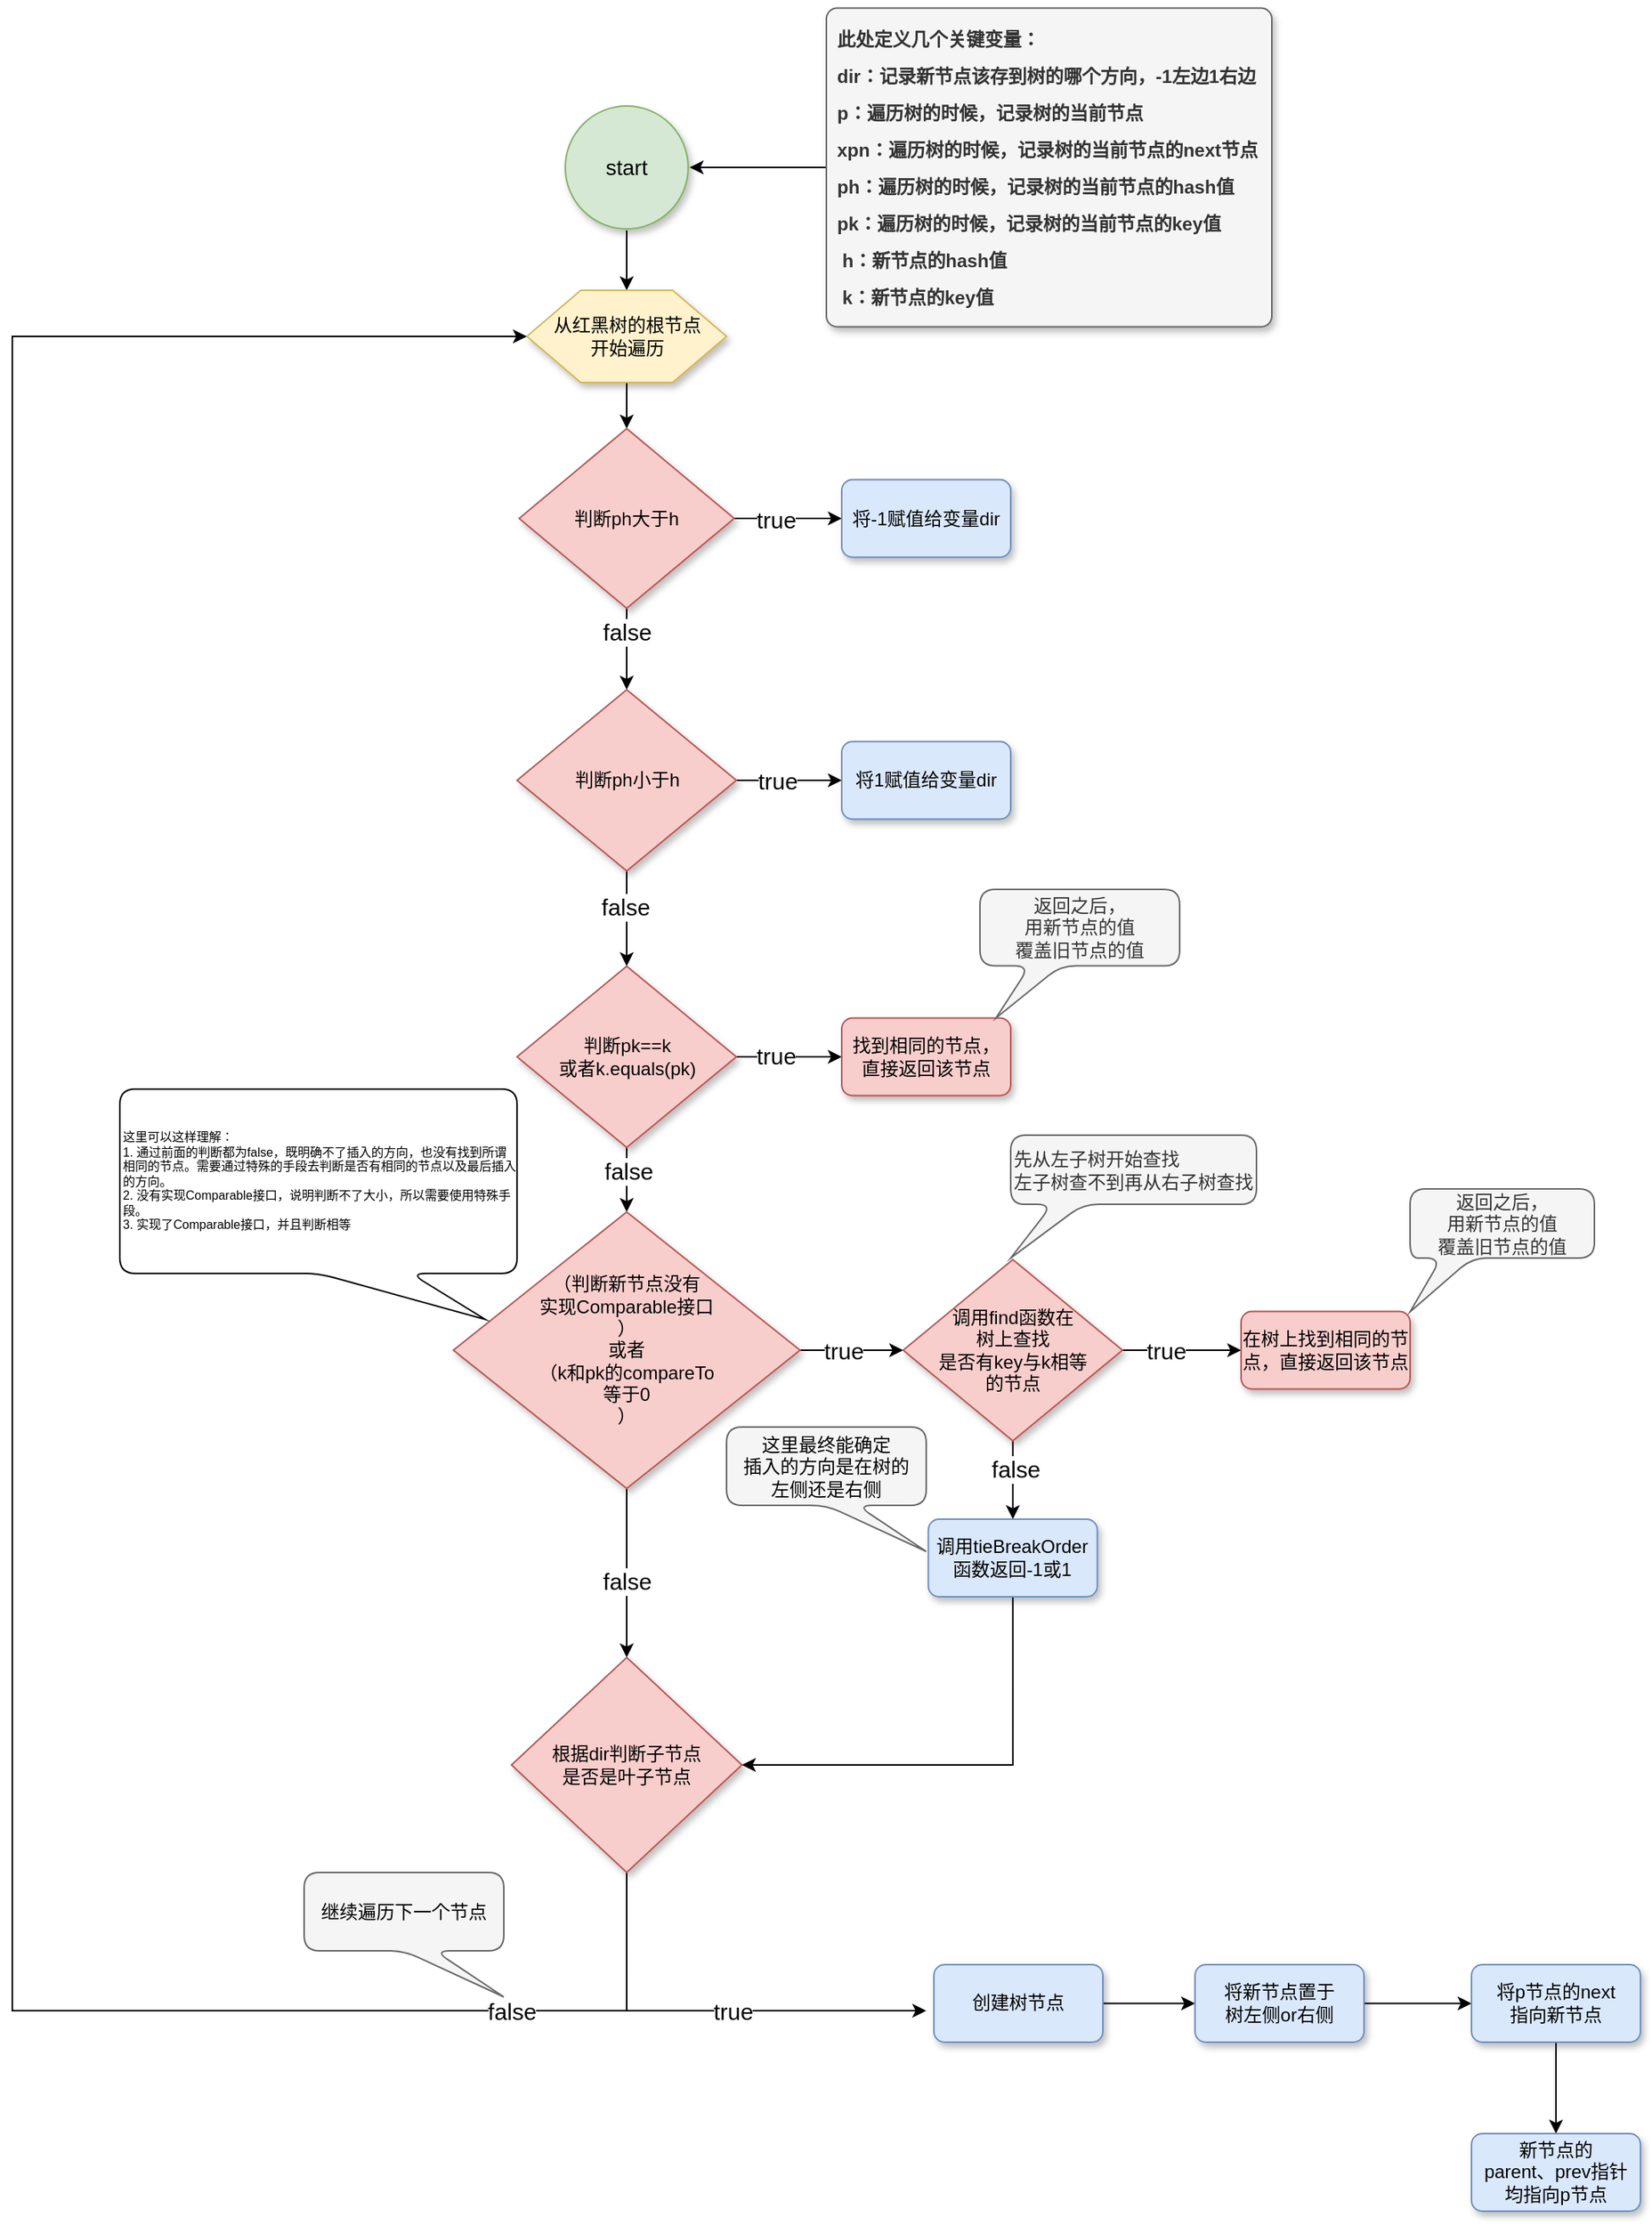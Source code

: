 <mxfile version="18.1.2" type="github" pages="2">
  <diagram id="zdUhX8Ku0VIpOmGv64NR" name="第 1 页">
    <mxGraphModel dx="1422" dy="1162" grid="1" gridSize="10" guides="1" tooltips="1" connect="1" arrows="1" fold="1" page="0" pageScale="1" pageWidth="827" pageHeight="1169" background="#ffffff" math="0" shadow="0">
      <root>
        <mxCell id="0" />
        <mxCell id="1" parent="0" />
        <mxCell id="ToSzjQ9twE04Xiy9Cd_i-1" value="" style="edgeStyle=orthogonalEdgeStyle;rounded=0;orthogonalLoop=1;jettySize=auto;html=1;fontSize=12;fontColor=#000000;strokeColor=#000000;" parent="1" source="ToSzjQ9twE04Xiy9Cd_i-2" target="ToSzjQ9twE04Xiy9Cd_i-4" edge="1">
          <mxGeometry relative="1" as="geometry" />
        </mxCell>
        <mxCell id="ToSzjQ9twE04Xiy9Cd_i-2" value="start" style="strokeWidth=1;html=1;shape=mxgraph.flowchart.start_2;whiteSpace=wrap;labelBorderColor=none;strokeColor=#82b366;perimeterSpacing=1;fillColor=#d5e8d4;shadow=1;fontSize=14;" parent="1" vertex="1">
          <mxGeometry x="400" y="40" width="80" height="80" as="geometry" />
        </mxCell>
        <mxCell id="ToSzjQ9twE04Xiy9Cd_i-3" value="" style="edgeStyle=orthogonalEdgeStyle;rounded=0;orthogonalLoop=1;jettySize=auto;html=1;" parent="1" source="ToSzjQ9twE04Xiy9Cd_i-4" target="ToSzjQ9twE04Xiy9Cd_i-9" edge="1">
          <mxGeometry relative="1" as="geometry" />
        </mxCell>
        <mxCell id="ToSzjQ9twE04Xiy9Cd_i-4" value="从红黑树的根节点&lt;br&gt;开始遍历" style="verticalLabelPosition=middle;verticalAlign=middle;html=1;shape=hexagon;perimeter=hexagonPerimeter2;arcSize=6;size=0.27;shadow=1;labelBorderColor=none;fontSize=12;strokeColor=#d6b656;strokeWidth=1;labelPosition=center;align=center;fillColor=#fff2cc;" parent="1" vertex="1">
          <mxGeometry x="375" y="160" width="130" height="60" as="geometry" />
        </mxCell>
        <mxCell id="ToSzjQ9twE04Xiy9Cd_i-5" value="" style="edgeStyle=orthogonalEdgeStyle;rounded=0;orthogonalLoop=1;jettySize=auto;html=1;" parent="1" source="ToSzjQ9twE04Xiy9Cd_i-9" target="ToSzjQ9twE04Xiy9Cd_i-14" edge="1">
          <mxGeometry relative="1" as="geometry" />
        </mxCell>
        <mxCell id="ToSzjQ9twE04Xiy9Cd_i-6" value="false" style="edgeLabel;html=1;align=center;verticalAlign=middle;resizable=0;points=[];fontSize=15;" parent="ToSzjQ9twE04Xiy9Cd_i-5" vertex="1" connectable="0">
          <mxGeometry x="0.283" y="-2" relative="1" as="geometry">
            <mxPoint x="2" y="-19" as="offset" />
          </mxGeometry>
        </mxCell>
        <mxCell id="ToSzjQ9twE04Xiy9Cd_i-7" value="" style="edgeStyle=orthogonalEdgeStyle;rounded=0;orthogonalLoop=1;jettySize=auto;html=1;" parent="1" source="ToSzjQ9twE04Xiy9Cd_i-9" target="ToSzjQ9twE04Xiy9Cd_i-18" edge="1">
          <mxGeometry relative="1" as="geometry" />
        </mxCell>
        <mxCell id="ToSzjQ9twE04Xiy9Cd_i-8" value="true" style="edgeLabel;html=1;align=center;verticalAlign=middle;resizable=0;points=[];fontSize=15;" parent="ToSzjQ9twE04Xiy9Cd_i-7" vertex="1" connectable="0">
          <mxGeometry x="-0.223" y="1" relative="1" as="geometry">
            <mxPoint y="1" as="offset" />
          </mxGeometry>
        </mxCell>
        <mxCell id="ToSzjQ9twE04Xiy9Cd_i-9" value="判断ph大于h" style="strokeWidth=1;html=1;shape=mxgraph.flowchart.decision;whiteSpace=wrap;fillColor=#f8cecc;strokeColor=#b85450;shadow=1;" parent="1" vertex="1">
          <mxGeometry x="370" y="250" width="140" height="117" as="geometry" />
        </mxCell>
        <mxCell id="ToSzjQ9twE04Xiy9Cd_i-10" value="" style="edgeStyle=orthogonalEdgeStyle;rounded=0;orthogonalLoop=1;jettySize=auto;html=1;" parent="1" source="ToSzjQ9twE04Xiy9Cd_i-14" target="ToSzjQ9twE04Xiy9Cd_i-19" edge="1">
          <mxGeometry relative="1" as="geometry" />
        </mxCell>
        <mxCell id="ToSzjQ9twE04Xiy9Cd_i-11" value="true" style="edgeLabel;html=1;align=center;verticalAlign=middle;resizable=0;points=[];fontSize=15;" parent="ToSzjQ9twE04Xiy9Cd_i-10" vertex="1" connectable="0">
          <mxGeometry x="-0.247" relative="1" as="geometry">
            <mxPoint as="offset" />
          </mxGeometry>
        </mxCell>
        <mxCell id="ToSzjQ9twE04Xiy9Cd_i-12" value="" style="edgeStyle=orthogonalEdgeStyle;rounded=0;orthogonalLoop=1;jettySize=auto;html=1;" parent="1" source="ToSzjQ9twE04Xiy9Cd_i-14" target="ToSzjQ9twE04Xiy9Cd_i-24" edge="1">
          <mxGeometry relative="1" as="geometry" />
        </mxCell>
        <mxCell id="ToSzjQ9twE04Xiy9Cd_i-13" value="false" style="edgeLabel;html=1;align=center;verticalAlign=middle;resizable=0;points=[];fontSize=15;" parent="ToSzjQ9twE04Xiy9Cd_i-12" vertex="1" connectable="0">
          <mxGeometry x="-0.271" y="-1" relative="1" as="geometry">
            <mxPoint as="offset" />
          </mxGeometry>
        </mxCell>
        <mxCell id="ToSzjQ9twE04Xiy9Cd_i-14" value="判断ph小于h" style="strokeWidth=1;html=1;shape=mxgraph.flowchart.decision;whiteSpace=wrap;fillColor=#f8cecc;strokeColor=#b85450;shadow=1;" parent="1" vertex="1">
          <mxGeometry x="368.63" y="420" width="142.75" height="118" as="geometry" />
        </mxCell>
        <mxCell id="ToSzjQ9twE04Xiy9Cd_i-15" value="" style="edgeStyle=orthogonalEdgeStyle;rounded=0;orthogonalLoop=1;jettySize=auto;html=1;fontColor=#E6FFCC;" parent="1" source="ToSzjQ9twE04Xiy9Cd_i-16" target="ToSzjQ9twE04Xiy9Cd_i-2" edge="1">
          <mxGeometry relative="1" as="geometry" />
        </mxCell>
        <mxCell id="ToSzjQ9twE04Xiy9Cd_i-16" value="&lt;b style=&quot;line-height: 2&quot;&gt;&lt;span style=&quot;&quot;&gt; &lt;/span&gt;此处定义几个关键变量：&lt;br&gt;&lt;span style=&quot;&quot;&gt; &lt;/span&gt;dir：记录新节点该存到树的哪个方向，-1左边1右边&lt;br&gt;&lt;span style=&quot;&quot;&gt; p：遍历树的时候，记录树的当前节点&lt;br&gt;&lt;/span&gt;&lt;b style=&quot;line-height: 2;&quot;&gt;xpn：&lt;/b&gt;&lt;b style=&quot;line-height: 2;&quot;&gt;遍历树的时候，记录树的当前节点的next节点&lt;/b&gt;&lt;span style=&quot;&quot;&gt;&lt;br&gt; &lt;/span&gt;ph：遍历树的时候，记录树的当前节点的hash值&lt;br&gt;&lt;span style=&quot;&quot;&gt; &lt;/span&gt;pk：遍历树的时候，记录树的当前节点的key值&lt;br&gt;&amp;nbsp;h：新节点的hash值&lt;br&gt;&amp;nbsp;k：新节点的key值&lt;br&gt;&lt;/b&gt;" style="rounded=1;whiteSpace=wrap;html=1;absoluteArcSize=1;arcSize=14;strokeWidth=1;fillColor=#f5f5f5;strokeColor=#666666;shadow=1;fontColor=#333333;align=left;spacingTop=0;spacingRight=3;spacingLeft=5;" parent="1" vertex="1">
          <mxGeometry x="570" y="-23.75" width="290" height="207.5" as="geometry" />
        </mxCell>
        <mxCell id="ToSzjQ9twE04Xiy9Cd_i-18" value="将-1赋值给变量dir" style="rounded=1;whiteSpace=wrap;html=1;absoluteArcSize=1;arcSize=14;strokeWidth=1;fillColor=#dae8fc;strokeColor=#6c8ebf;shadow=1;" parent="1" vertex="1">
          <mxGeometry x="580" y="283.25" width="110" height="50.5" as="geometry" />
        </mxCell>
        <mxCell id="ToSzjQ9twE04Xiy9Cd_i-19" value="将1赋值给变量dir" style="rounded=1;whiteSpace=wrap;html=1;absoluteArcSize=1;arcSize=14;strokeWidth=1;fillColor=#dae8fc;strokeColor=#6c8ebf;shadow=1;" parent="1" vertex="1">
          <mxGeometry x="580" y="453.75" width="110" height="50.5" as="geometry" />
        </mxCell>
        <mxCell id="ToSzjQ9twE04Xiy9Cd_i-20" value="" style="edgeStyle=orthogonalEdgeStyle;rounded=0;orthogonalLoop=1;jettySize=auto;html=1;" parent="1" source="ToSzjQ9twE04Xiy9Cd_i-24" target="ToSzjQ9twE04Xiy9Cd_i-25" edge="1">
          <mxGeometry relative="1" as="geometry" />
        </mxCell>
        <mxCell id="ToSzjQ9twE04Xiy9Cd_i-21" value="true" style="edgeLabel;html=1;align=center;verticalAlign=middle;resizable=0;points=[];fontSize=15;" parent="ToSzjQ9twE04Xiy9Cd_i-20" vertex="1" connectable="0">
          <mxGeometry x="-0.265" y="1" relative="1" as="geometry">
            <mxPoint as="offset" />
          </mxGeometry>
        </mxCell>
        <mxCell id="ToSzjQ9twE04Xiy9Cd_i-22" value="" style="edgeStyle=orthogonalEdgeStyle;rounded=0;orthogonalLoop=1;jettySize=auto;html=1;" parent="1" source="ToSzjQ9twE04Xiy9Cd_i-24" edge="1">
          <mxGeometry relative="1" as="geometry">
            <mxPoint x="440.005" y="760" as="targetPoint" />
          </mxGeometry>
        </mxCell>
        <mxCell id="ToSzjQ9twE04Xiy9Cd_i-23" value="false" style="edgeLabel;html=1;align=center;verticalAlign=middle;resizable=0;points=[];fontSize=15;" parent="ToSzjQ9twE04Xiy9Cd_i-22" vertex="1" connectable="0">
          <mxGeometry x="-0.314" y="1" relative="1" as="geometry">
            <mxPoint as="offset" />
          </mxGeometry>
        </mxCell>
        <mxCell id="ToSzjQ9twE04Xiy9Cd_i-24" value="判断pk==k&lt;br&gt;或者k.equals(pk)" style="strokeWidth=1;html=1;shape=mxgraph.flowchart.decision;whiteSpace=wrap;fillColor=#f8cecc;strokeColor=#b85450;shadow=1;" parent="1" vertex="1">
          <mxGeometry x="368.63" y="600" width="142.75" height="118" as="geometry" />
        </mxCell>
        <mxCell id="ToSzjQ9twE04Xiy9Cd_i-25" value="找到相同的节点，&lt;br&gt;直接返回该节点" style="rounded=1;whiteSpace=wrap;html=1;absoluteArcSize=1;arcSize=14;strokeWidth=1;fillColor=#f8cecc;strokeColor=#b85450;shadow=1;" parent="1" vertex="1">
          <mxGeometry x="580" y="633.75" width="110" height="50.5" as="geometry" />
        </mxCell>
        <mxCell id="ToSzjQ9twE04Xiy9Cd_i-26" value="" style="edgeStyle=orthogonalEdgeStyle;rounded=0;orthogonalLoop=1;jettySize=auto;html=1;" parent="1" source="ToSzjQ9twE04Xiy9Cd_i-28" edge="1">
          <mxGeometry relative="1" as="geometry">
            <mxPoint x="620" y="850.034" as="targetPoint" />
          </mxGeometry>
        </mxCell>
        <mxCell id="ToSzjQ9twE04Xiy9Cd_i-27" value="true" style="edgeLabel;html=1;align=center;verticalAlign=middle;resizable=0;points=[];fontSize=15;" parent="ToSzjQ9twE04Xiy9Cd_i-26" vertex="1" connectable="0">
          <mxGeometry x="-0.31" y="-1" relative="1" as="geometry">
            <mxPoint x="4" y="-1" as="offset" />
          </mxGeometry>
        </mxCell>
        <mxCell id="ToSzjQ9twE04Xiy9Cd_i-42" style="edgeStyle=orthogonalEdgeStyle;rounded=0;orthogonalLoop=1;jettySize=auto;html=1;exitX=0.5;exitY=1;exitDx=0;exitDy=0;exitPerimeter=0;entryX=0.5;entryY=0;entryDx=0;entryDy=0;entryPerimeter=0;" parent="1" source="ToSzjQ9twE04Xiy9Cd_i-28" target="ToSzjQ9twE04Xiy9Cd_i-41" edge="1">
          <mxGeometry relative="1" as="geometry" />
        </mxCell>
        <mxCell id="ToSzjQ9twE04Xiy9Cd_i-28" value="（判断新节点没有&lt;br&gt;实现Comparable接口&lt;br&gt;）&lt;br&gt;或者&lt;br&gt;（k和pk的compareTo&lt;br&gt;等于0&lt;br&gt;）" style="strokeWidth=1;html=1;shape=mxgraph.flowchart.decision;whiteSpace=wrap;fillColor=#f8cecc;strokeColor=#b85450;shadow=1;" parent="1" vertex="1">
          <mxGeometry x="327.16" y="760" width="225.68" height="180" as="geometry" />
        </mxCell>
        <mxCell id="ToSzjQ9twE04Xiy9Cd_i-29" value="" style="edgeStyle=orthogonalEdgeStyle;rounded=0;orthogonalLoop=1;jettySize=auto;html=1;" parent="1" source="ToSzjQ9twE04Xiy9Cd_i-33" target="ToSzjQ9twE04Xiy9Cd_i-34" edge="1">
          <mxGeometry relative="1" as="geometry">
            <Array as="points">
              <mxPoint x="790" y="850" />
              <mxPoint x="790" y="850" />
            </Array>
          </mxGeometry>
        </mxCell>
        <mxCell id="ToSzjQ9twE04Xiy9Cd_i-30" value="&lt;font style=&quot;font-size: 15px;&quot;&gt;true&lt;/font&gt;" style="edgeLabel;html=1;align=center;verticalAlign=middle;resizable=0;points=[];" parent="ToSzjQ9twE04Xiy9Cd_i-29" vertex="1" connectable="0">
          <mxGeometry x="-0.289" y="1" relative="1" as="geometry">
            <mxPoint y="1" as="offset" />
          </mxGeometry>
        </mxCell>
        <mxCell id="ToSzjQ9twE04Xiy9Cd_i-31" value="" style="edgeStyle=orthogonalEdgeStyle;rounded=0;orthogonalLoop=1;jettySize=auto;html=1;" parent="1" source="ToSzjQ9twE04Xiy9Cd_i-33" target="ToSzjQ9twE04Xiy9Cd_i-35" edge="1">
          <mxGeometry relative="1" as="geometry" />
        </mxCell>
        <mxCell id="ToSzjQ9twE04Xiy9Cd_i-32" value="&lt;font style=&quot;font-size: 15px;&quot;&gt;false&lt;/font&gt;" style="edgeLabel;html=1;align=center;verticalAlign=middle;resizable=0;points=[];" parent="ToSzjQ9twE04Xiy9Cd_i-31" vertex="1" connectable="0">
          <mxGeometry x="-0.319" y="1" relative="1" as="geometry">
            <mxPoint as="offset" />
          </mxGeometry>
        </mxCell>
        <mxCell id="ToSzjQ9twE04Xiy9Cd_i-33" value="调用find函数在&lt;br&gt;树上查找&lt;br&gt;是否有key与k相等&lt;br&gt;的节点" style="strokeWidth=1;html=1;shape=mxgraph.flowchart.decision;whiteSpace=wrap;fillColor=#f8cecc;strokeColor=#b85450;shadow=1;" parent="1" vertex="1">
          <mxGeometry x="620" y="791" width="142.75" height="118" as="geometry" />
        </mxCell>
        <mxCell id="ToSzjQ9twE04Xiy9Cd_i-34" value="在树上找到相同的节点，直接返回该节点" style="rounded=1;whiteSpace=wrap;html=1;absoluteArcSize=1;arcSize=14;strokeWidth=1;fillColor=#f8cecc;strokeColor=#b85450;shadow=1;" parent="1" vertex="1">
          <mxGeometry x="840" y="824.75" width="110" height="50.5" as="geometry" />
        </mxCell>
        <mxCell id="ToSzjQ9twE04Xiy9Cd_i-43" style="edgeStyle=orthogonalEdgeStyle;rounded=0;orthogonalLoop=1;jettySize=auto;html=1;exitX=0.5;exitY=1;exitDx=0;exitDy=0;entryX=1;entryY=0.5;entryDx=0;entryDy=0;entryPerimeter=0;" parent="1" source="ToSzjQ9twE04Xiy9Cd_i-35" target="ToSzjQ9twE04Xiy9Cd_i-41" edge="1">
          <mxGeometry relative="1" as="geometry" />
        </mxCell>
        <mxCell id="ToSzjQ9twE04Xiy9Cd_i-35" value="调用tieBreakOrder函数返回-1或1" style="rounded=1;whiteSpace=wrap;html=1;absoluteArcSize=1;arcSize=14;strokeWidth=1;fillColor=#dae8fc;strokeColor=#6c8ebf;shadow=1;" parent="1" vertex="1">
          <mxGeometry x="636.38" y="960" width="110" height="50.5" as="geometry" />
        </mxCell>
        <mxCell id="ToSzjQ9twE04Xiy9Cd_i-36" value="&lt;span style=&quot;color: rgb(0, 0, 0);&quot;&gt;这里最终能确定&lt;/span&gt;&lt;br style=&quot;color: rgb(0, 0, 0);&quot;&gt;&lt;span style=&quot;color: rgb(0, 0, 0);&quot;&gt;插入的方向是在树的&lt;/span&gt;&lt;br style=&quot;color: rgb(0, 0, 0);&quot;&gt;&lt;span style=&quot;color: rgb(0, 0, 0);&quot;&gt;左侧还是右侧&lt;/span&gt;" style="shape=callout;whiteSpace=wrap;html=1;perimeter=calloutPerimeter;position2=1;fillColor=#f5f5f5;fontColor=#333333;strokeColor=#666666;rounded=1;" parent="1" vertex="1">
          <mxGeometry x="505" y="900" width="130" height="81" as="geometry" />
        </mxCell>
        <mxCell id="ToSzjQ9twE04Xiy9Cd_i-37" value="&lt;span style=&quot;&quot;&gt;返回之后，&lt;/span&gt;&lt;br style=&quot;&quot;&gt;&lt;span style=&quot;&quot;&gt;用新节点的值&lt;/span&gt;&lt;br style=&quot;&quot;&gt;&lt;span style=&quot;&quot;&gt;覆盖旧节点的值&lt;/span&gt;" style="shape=callout;whiteSpace=wrap;html=1;perimeter=calloutPerimeter;position2=0.08;fillColor=#f5f5f5;fontColor=#333333;strokeColor=#666666;size=34;position=0.25;rounded=1;" parent="1" vertex="1">
          <mxGeometry x="670" y="550" width="130" height="83.75" as="geometry" />
        </mxCell>
        <mxCell id="ToSzjQ9twE04Xiy9Cd_i-38" value="&lt;span style=&quot;&quot;&gt;返回之后，&lt;/span&gt;&lt;br style=&quot;&quot;&gt;&lt;span style=&quot;&quot;&gt;用新节点的值&lt;/span&gt;&lt;br style=&quot;&quot;&gt;&lt;span style=&quot;&quot;&gt;覆盖旧节点的值&lt;/span&gt;" style="shape=callout;whiteSpace=wrap;html=1;perimeter=calloutPerimeter;size=35;position=0.17;position2=0;fillColor=#f5f5f5;fontColor=#333333;strokeColor=#666666;rounded=1;" parent="1" vertex="1">
          <mxGeometry x="950" y="745" width="120" height="80" as="geometry" />
        </mxCell>
        <mxCell id="ToSzjQ9twE04Xiy9Cd_i-39" value="这里可以这样理解：&lt;br&gt;1. 通过前面的判断都为false，既明确不了插入的方向，也没有找到所谓相同的节点。需要通过特殊的手段去判断是否有相同的节点以及最后插入的方向。&lt;br&gt;2.&amp;nbsp;没有实现Comparable接口，说明判断不了大小，所以需要使用特殊手段。&lt;br&gt;3.&amp;nbsp;实现了Comparable接口，并且判断相等&lt;br&gt;" style="shape=callout;whiteSpace=wrap;perimeter=calloutPerimeter;rounded=1;position2=0.92;base=60;fontSize=8;align=left;html=1;" parent="1" vertex="1">
          <mxGeometry x="110" y="680" width="258.63" height="150" as="geometry" />
        </mxCell>
        <mxCell id="ToSzjQ9twE04Xiy9Cd_i-40" value="先从左子树开始查找&lt;br&gt;左子树查不到再从右子树查找" style="shape=callout;whiteSpace=wrap;html=1;perimeter=calloutPerimeter;size=35;position=0.17;position2=0;fillColor=#f5f5f5;fontColor=#333333;strokeColor=#666666;rounded=1;align=left;" parent="1" vertex="1">
          <mxGeometry x="690" y="710" width="160" height="80" as="geometry" />
        </mxCell>
        <mxCell id="ToSzjQ9twE04Xiy9Cd_i-47" style="edgeStyle=orthogonalEdgeStyle;rounded=0;orthogonalLoop=1;jettySize=auto;html=1;exitX=0.5;exitY=1;exitDx=0;exitDy=0;exitPerimeter=0;entryX=0;entryY=0.5;entryDx=0;entryDy=0;" parent="1" source="ToSzjQ9twE04Xiy9Cd_i-41" target="ToSzjQ9twE04Xiy9Cd_i-4" edge="1">
          <mxGeometry relative="1" as="geometry">
            <Array as="points">
              <mxPoint x="440" y="1280" />
              <mxPoint x="40" y="1280" />
              <mxPoint x="40" y="190" />
            </Array>
          </mxGeometry>
        </mxCell>
        <mxCell id="ToSzjQ9twE04Xiy9Cd_i-48" value="&lt;font style=&quot;font-size: 15px;&quot;&gt;false&lt;/font&gt;" style="edgeLabel;html=1;align=center;verticalAlign=middle;resizable=0;points=[];" parent="ToSzjQ9twE04Xiy9Cd_i-47" vertex="1" connectable="0">
          <mxGeometry x="-0.89" y="-4" relative="1" as="geometry">
            <mxPoint x="-60" y="4" as="offset" />
          </mxGeometry>
        </mxCell>
        <mxCell id="ToSzjQ9twE04Xiy9Cd_i-52" style="edgeStyle=orthogonalEdgeStyle;rounded=0;orthogonalLoop=1;jettySize=auto;html=1;exitX=0.5;exitY=1;exitDx=0;exitDy=0;exitPerimeter=0;" parent="1" source="ToSzjQ9twE04Xiy9Cd_i-41" edge="1">
          <mxGeometry relative="1" as="geometry">
            <mxPoint x="635" y="1280" as="targetPoint" />
            <Array as="points">
              <mxPoint x="440" y="1280" />
              <mxPoint x="600" y="1280" />
            </Array>
          </mxGeometry>
        </mxCell>
        <mxCell id="ToSzjQ9twE04Xiy9Cd_i-54" value="&lt;font style=&quot;font-size: 15px;&quot;&gt;true&lt;/font&gt;" style="edgeLabel;html=1;align=center;verticalAlign=middle;resizable=0;points=[];" parent="ToSzjQ9twE04Xiy9Cd_i-52" vertex="1" connectable="0">
          <mxGeometry x="0.054" y="-3" relative="1" as="geometry">
            <mxPoint x="9" y="-3" as="offset" />
          </mxGeometry>
        </mxCell>
        <mxCell id="ToSzjQ9twE04Xiy9Cd_i-41" value="根据dir判断子节点&lt;br&gt;是否是叶子节点" style="strokeWidth=1;html=1;shape=mxgraph.flowchart.decision;whiteSpace=wrap;fillColor=#f8cecc;strokeColor=#b85450;shadow=1;" parent="1" vertex="1">
          <mxGeometry x="365" y="1050" width="150.01" height="140" as="geometry" />
        </mxCell>
        <mxCell id="ToSzjQ9twE04Xiy9Cd_i-49" value="&lt;font color=&quot;#000000&quot;&gt;继续遍历下一个节点&lt;/font&gt;" style="shape=callout;whiteSpace=wrap;html=1;perimeter=calloutPerimeter;position2=1;fillColor=#f5f5f5;fontColor=#333333;strokeColor=#666666;rounded=1;" parent="1" vertex="1">
          <mxGeometry x="230" y="1190" width="130" height="81" as="geometry" />
        </mxCell>
        <mxCell id="ToSzjQ9twE04Xiy9Cd_i-63" value="" style="edgeStyle=orthogonalEdgeStyle;rounded=0;orthogonalLoop=1;jettySize=auto;html=1;fontSize=15;" parent="1" source="ToSzjQ9twE04Xiy9Cd_i-53" target="ToSzjQ9twE04Xiy9Cd_i-62" edge="1">
          <mxGeometry relative="1" as="geometry" />
        </mxCell>
        <mxCell id="ToSzjQ9twE04Xiy9Cd_i-53" value="创建树节点" style="rounded=1;whiteSpace=wrap;html=1;absoluteArcSize=1;arcSize=14;strokeWidth=1;fillColor=#dae8fc;strokeColor=#6c8ebf;shadow=1;" parent="1" vertex="1">
          <mxGeometry x="640" y="1250" width="110" height="50.5" as="geometry" />
        </mxCell>
        <mxCell id="ToSzjQ9twE04Xiy9Cd_i-55" value="&lt;font style=&quot;font-size: 15px;&quot;&gt;false&lt;/font&gt;" style="edgeLabel;html=1;align=center;verticalAlign=middle;resizable=0;points=[];" parent="1" vertex="1" connectable="0">
          <mxGeometry x="440.009" y="1000" as="geometry" />
        </mxCell>
        <mxCell id="ToSzjQ9twE04Xiy9Cd_i-65" value="" style="edgeStyle=orthogonalEdgeStyle;rounded=0;orthogonalLoop=1;jettySize=auto;html=1;fontSize=15;" parent="1" source="ToSzjQ9twE04Xiy9Cd_i-62" target="ToSzjQ9twE04Xiy9Cd_i-64" edge="1">
          <mxGeometry relative="1" as="geometry" />
        </mxCell>
        <mxCell id="ToSzjQ9twE04Xiy9Cd_i-62" value="将新节点置于&lt;br&gt;树左侧or右侧" style="rounded=1;whiteSpace=wrap;html=1;absoluteArcSize=1;arcSize=14;strokeWidth=1;fillColor=#dae8fc;strokeColor=#6c8ebf;shadow=1;" parent="1" vertex="1">
          <mxGeometry x="810" y="1250" width="110" height="50.5" as="geometry" />
        </mxCell>
        <mxCell id="ToSzjQ9twE04Xiy9Cd_i-67" value="" style="edgeStyle=orthogonalEdgeStyle;rounded=0;orthogonalLoop=1;jettySize=auto;html=1;fontSize=15;" parent="1" source="ToSzjQ9twE04Xiy9Cd_i-64" target="ToSzjQ9twE04Xiy9Cd_i-66" edge="1">
          <mxGeometry relative="1" as="geometry" />
        </mxCell>
        <mxCell id="ToSzjQ9twE04Xiy9Cd_i-64" value="将p节点的next&lt;br&gt;指向新节点" style="rounded=1;whiteSpace=wrap;html=1;absoluteArcSize=1;arcSize=14;strokeWidth=1;fillColor=#dae8fc;strokeColor=#6c8ebf;shadow=1;" parent="1" vertex="1">
          <mxGeometry x="990" y="1250" width="110" height="50.5" as="geometry" />
        </mxCell>
        <mxCell id="ToSzjQ9twE04Xiy9Cd_i-66" value="新节点的&lt;br&gt;parent、prev指针&lt;br&gt;均指向p节点" style="rounded=1;whiteSpace=wrap;html=1;absoluteArcSize=1;arcSize=14;strokeWidth=1;fillColor=#dae8fc;strokeColor=#6c8ebf;shadow=1;" parent="1" vertex="1">
          <mxGeometry x="990" y="1360" width="110" height="50.5" as="geometry" />
        </mxCell>
      </root>
    </mxGraphModel>
  </diagram>
  <diagram id="8IX0xICDOeVCng08NkD_" name="第 2 页">
    <mxGraphModel dx="1422" dy="1162" grid="1" gridSize="10" guides="1" tooltips="1" connect="1" arrows="1" fold="1" page="0" pageScale="1" pageWidth="827" pageHeight="1169" math="0" shadow="0">
      <root>
        <mxCell id="0" />
        <mxCell id="1" parent="0" />
        <mxCell id="V16MB8dDkld8faZFpFHW-2" value="" style="edgeStyle=orthogonalEdgeStyle;rounded=0;orthogonalLoop=1;jettySize=auto;html=1;" edge="1" parent="1" source="8QUyuR0opw-kdZgjMK2--1">
          <mxGeometry relative="1" as="geometry">
            <mxPoint x="505" y="200" as="targetPoint" />
          </mxGeometry>
        </mxCell>
        <mxCell id="8QUyuR0opw-kdZgjMK2--1" value="遍历双向链表" style="verticalLabelPosition=middle;verticalAlign=middle;html=1;shape=hexagon;perimeter=hexagonPerimeter2;arcSize=6;size=0.27;shadow=1;labelBorderColor=none;fontSize=12;strokeColor=#d6b656;strokeWidth=1;labelPosition=center;align=center;fillColor=#fff2cc;" vertex="1" parent="1">
          <mxGeometry x="440" y="80" width="130" height="60" as="geometry" />
        </mxCell>
        <mxCell id="AUt5_7fp4ncVTTA5tlyv-1" value="start" style="strokeWidth=1;html=1;shape=mxgraph.flowchart.start_2;whiteSpace=wrap;labelBorderColor=none;strokeColor=#82b366;perimeterSpacing=1;fillColor=#d5e8d4;shadow=1;fontSize=14;" vertex="1" parent="1">
          <mxGeometry x="465" y="-70" width="80" height="80" as="geometry" />
        </mxCell>
        <mxCell id="AUt5_7fp4ncVTTA5tlyv-4" value="" style="edgeStyle=orthogonalEdgeStyle;rounded=0;orthogonalLoop=1;jettySize=auto;html=1;" edge="1" parent="1" target="8QUyuR0opw-kdZgjMK2--1">
          <mxGeometry relative="1" as="geometry">
            <mxPoint x="505" y="10" as="sourcePoint" />
          </mxGeometry>
        </mxCell>
        <mxCell id="s_JHCzR4iVOTsm7spZ2R-1" value="" style="edgeStyle=orthogonalEdgeStyle;rounded=0;orthogonalLoop=1;jettySize=auto;html=1;" edge="1" parent="1" source="l4fTg1E8nHqioUrn_UJD-1" target="l4fTg1E8nHqioUrn_UJD-2">
          <mxGeometry relative="1" as="geometry">
            <Array as="points">
              <mxPoint x="600" y="259" />
              <mxPoint x="600" y="259" />
            </Array>
          </mxGeometry>
        </mxCell>
        <mxCell id="XfUMqNSp-pS8bQQtBo7P-3" value="" style="edgeStyle=orthogonalEdgeStyle;rounded=0;orthogonalLoop=1;jettySize=auto;html=1;" edge="1" parent="1" source="l4fTg1E8nHqioUrn_UJD-1" target="XfUMqNSp-pS8bQQtBo7P-2">
          <mxGeometry relative="1" as="geometry" />
        </mxCell>
        <mxCell id="l4fTg1E8nHqioUrn_UJD-1" value="红黑树的&lt;br&gt;root节点为空？" style="strokeWidth=1;html=1;shape=mxgraph.flowchart.decision;whiteSpace=wrap;fillColor=#f8cecc;strokeColor=#b85450;shadow=1;" vertex="1" parent="1">
          <mxGeometry x="435" y="200" width="140" height="117" as="geometry" />
        </mxCell>
        <mxCell id="XfUMqNSp-pS8bQQtBo7P-7" style="edgeStyle=orthogonalEdgeStyle;rounded=0;orthogonalLoop=1;jettySize=auto;html=1;exitX=1;exitY=0.5;exitDx=0;exitDy=0;entryX=1;entryY=0.5;entryDx=0;entryDy=0;" edge="1" parent="1" source="l4fTg1E8nHqioUrn_UJD-2" target="8QUyuR0opw-kdZgjMK2--1">
          <mxGeometry relative="1" as="geometry">
            <Array as="points">
              <mxPoint x="880" y="259" />
              <mxPoint x="880" y="110" />
            </Array>
          </mxGeometry>
        </mxCell>
        <mxCell id="l4fTg1E8nHqioUrn_UJD-2" value="初始化root节点" style="rounded=1;whiteSpace=wrap;html=1;absoluteArcSize=1;arcSize=14;strokeWidth=1;fillColor=#dae8fc;strokeColor=#6c8ebf;shadow=1;" vertex="1" parent="1">
          <mxGeometry x="650" y="233.5" width="110" height="50" as="geometry" />
        </mxCell>
        <mxCell id="LF_rM7iiAP3z61eL3DeO-1" value="&lt;b style=&quot;line-height: 2&quot;&gt;&lt;span style=&quot;&quot;&gt; &lt;/span&gt;此处定义几个关键变量：&lt;br&gt;X：遍历双链表时用来表示当前节点&lt;br&gt;P：遍历红黑树时用来表示当前节点&lt;br&gt;dir：用来记录双链表的节点应该插到红黑树的什么方向，-1左边 1右边&lt;br&gt;&lt;/b&gt;" style="rounded=1;whiteSpace=wrap;html=1;absoluteArcSize=1;arcSize=14;strokeWidth=1;fillColor=#f5f5f5;strokeColor=#666666;shadow=1;fontColor=#333333;align=left;spacingTop=0;spacingRight=3;spacingLeft=5;" vertex="1" parent="1">
          <mxGeometry x="640" y="-105" width="210" height="150" as="geometry" />
        </mxCell>
        <mxCell id="vfVzHcRrd4xRn05cb-74-1" value="true" style="edgeLabel;html=1;align=center;verticalAlign=middle;resizable=0;points=[];fontSize=15;" vertex="1" connectable="0" parent="1">
          <mxGeometry x="528" y="296" as="geometry">
            <mxPoint x="75" y="-39" as="offset" />
          </mxGeometry>
        </mxCell>
        <mxCell id="XfUMqNSp-pS8bQQtBo7P-1" value="① root为黑色&lt;br&gt;②&amp;nbsp;父节点为空" style="shape=callout;whiteSpace=wrap;html=1;perimeter=calloutPerimeter;position2=0.08;fillColor=#f5f5f5;fontColor=#333333;strokeColor=#666666;size=34;position=0.25;rounded=1;" vertex="1" parent="1">
          <mxGeometry x="710" y="149.75" width="130" height="83.75" as="geometry" />
        </mxCell>
        <mxCell id="XfUMqNSp-pS8bQQtBo7P-9" value="" style="edgeStyle=orthogonalEdgeStyle;rounded=0;orthogonalLoop=1;jettySize=auto;html=1;" edge="1" parent="1" source="XfUMqNSp-pS8bQQtBo7P-2" target="XfUMqNSp-pS8bQQtBo7P-8">
          <mxGeometry relative="1" as="geometry" />
        </mxCell>
        <mxCell id="XfUMqNSp-pS8bQQtBo7P-2" value="从root节点开始遍历&lt;br&gt;红黑树" style="verticalLabelPosition=middle;verticalAlign=middle;html=1;shape=hexagon;perimeter=hexagonPerimeter2;arcSize=6;size=0.27;shadow=1;labelBorderColor=none;fontSize=12;strokeColor=#d6b656;strokeWidth=1;labelPosition=center;align=center;fillColor=#fff2cc;" vertex="1" parent="1">
          <mxGeometry x="435" y="398" width="140" height="60" as="geometry" />
        </mxCell>
        <mxCell id="XfUMqNSp-pS8bQQtBo7P-4" value="false" style="edgeLabel;html=1;align=center;verticalAlign=middle;resizable=0;points=[];fontSize=15;" vertex="1" connectable="0" parent="1">
          <mxGeometry x="430" y="398" as="geometry">
            <mxPoint x="75" y="-39" as="offset" />
          </mxGeometry>
        </mxCell>
        <mxCell id="XfUMqNSp-pS8bQQtBo7P-5" value="为了定位&lt;b&gt;X&lt;/b&gt;节点&lt;br&gt;应插到红黑树的什么位置" style="shape=callout;whiteSpace=wrap;html=1;perimeter=calloutPerimeter;position2=0.92;fillColor=#f5f5f5;fontColor=#333333;strokeColor=#666666;size=34;position=0.46;rounded=1;base=40;" vertex="1" parent="1">
          <mxGeometry x="320" y="330" width="140" height="83.75" as="geometry" />
        </mxCell>
        <mxCell id="_92k-g-UB1QdcxpgBvdA-2" value="" style="edgeStyle=orthogonalEdgeStyle;rounded=0;orthogonalLoop=1;jettySize=auto;html=1;" edge="1" parent="1" source="XfUMqNSp-pS8bQQtBo7P-8" target="_92k-g-UB1QdcxpgBvdA-1">
          <mxGeometry relative="1" as="geometry" />
        </mxCell>
        <mxCell id="_92k-g-UB1QdcxpgBvdA-6" value="" style="edgeStyle=orthogonalEdgeStyle;rounded=0;orthogonalLoop=1;jettySize=auto;html=1;" edge="1" parent="1" source="XfUMqNSp-pS8bQQtBo7P-8" target="_92k-g-UB1QdcxpgBvdA-5">
          <mxGeometry relative="1" as="geometry" />
        </mxCell>
        <mxCell id="XfUMqNSp-pS8bQQtBo7P-8" value="&lt;b&gt;P&lt;/b&gt;的hash大于&lt;br&gt;&lt;b&gt;X&lt;/b&gt;的hash" style="strokeWidth=1;html=1;shape=mxgraph.flowchart.decision;whiteSpace=wrap;fillColor=#f8cecc;strokeColor=#b85450;shadow=1;" vertex="1" parent="1">
          <mxGeometry x="435" y="520" width="140" height="117" as="geometry" />
        </mxCell>
        <mxCell id="_92k-g-UB1QdcxpgBvdA-1" value="将 -1 赋值给变量dir" style="rounded=1;whiteSpace=wrap;html=1;absoluteArcSize=1;arcSize=14;strokeWidth=1;fillColor=#dae8fc;strokeColor=#6c8ebf;shadow=1;" vertex="1" parent="1">
          <mxGeometry x="640" y="553.25" width="110" height="50.5" as="geometry" />
        </mxCell>
        <mxCell id="_92k-g-UB1QdcxpgBvdA-3" value="true" style="edgeLabel;html=1;align=center;verticalAlign=middle;resizable=0;points=[];fontSize=15;" vertex="1" connectable="0" parent="1">
          <mxGeometry x="528" y="616" as="geometry">
            <mxPoint x="75" y="-39" as="offset" />
          </mxGeometry>
        </mxCell>
        <mxCell id="_92k-g-UB1QdcxpgBvdA-9" value="" style="edgeStyle=orthogonalEdgeStyle;rounded=0;orthogonalLoop=1;jettySize=auto;html=1;" edge="1" parent="1" source="_92k-g-UB1QdcxpgBvdA-5" target="_92k-g-UB1QdcxpgBvdA-8">
          <mxGeometry relative="1" as="geometry" />
        </mxCell>
        <mxCell id="C9PF1MDUCBnescyi0RLy-2" value="" style="edgeStyle=orthogonalEdgeStyle;rounded=0;orthogonalLoop=1;jettySize=auto;html=1;" edge="1" parent="1" source="_92k-g-UB1QdcxpgBvdA-5" target="C9PF1MDUCBnescyi0RLy-1">
          <mxGeometry relative="1" as="geometry" />
        </mxCell>
        <mxCell id="_92k-g-UB1QdcxpgBvdA-5" value="&lt;b&gt;P&lt;/b&gt;的hash小于&lt;br&gt;&lt;b&gt;X&lt;/b&gt;的hash" style="strokeWidth=1;html=1;shape=mxgraph.flowchart.decision;whiteSpace=wrap;fillColor=#f8cecc;strokeColor=#b85450;shadow=1;" vertex="1" parent="1">
          <mxGeometry x="435" y="700" width="140" height="117" as="geometry" />
        </mxCell>
        <mxCell id="_92k-g-UB1QdcxpgBvdA-7" value="false" style="edgeLabel;html=1;align=center;verticalAlign=middle;resizable=0;points=[];fontSize=15;" vertex="1" connectable="0" parent="1">
          <mxGeometry x="430" y="700" as="geometry">
            <mxPoint x="75" y="-39" as="offset" />
          </mxGeometry>
        </mxCell>
        <mxCell id="_92k-g-UB1QdcxpgBvdA-8" value="将1赋值给变量dir" style="rounded=1;whiteSpace=wrap;html=1;absoluteArcSize=1;arcSize=14;strokeWidth=1;fillColor=#dae8fc;strokeColor=#6c8ebf;shadow=1;" vertex="1" parent="1">
          <mxGeometry x="640" y="733.25" width="110" height="50.5" as="geometry" />
        </mxCell>
        <mxCell id="_92k-g-UB1QdcxpgBvdA-10" value="true" style="edgeLabel;html=1;align=center;verticalAlign=middle;resizable=0;points=[];fontSize=15;" vertex="1" connectable="0" parent="1">
          <mxGeometry x="526" y="795" as="geometry">
            <mxPoint x="75" y="-39" as="offset" />
          </mxGeometry>
        </mxCell>
        <mxCell id="C9PF1MDUCBnescyi0RLy-1" value="（判断&lt;b&gt;X&lt;/b&gt;节点没有&lt;br&gt;实现Comparable接口&lt;br&gt;）&lt;br&gt;或者&lt;br&gt;（&lt;b&gt;P的hash&lt;/b&gt;和&lt;b&gt;X的hash&lt;/b&gt;的&lt;b&gt;compareTo&lt;br&gt;等于0&lt;/b&gt;&lt;br&gt;）" style="strokeWidth=1;html=1;shape=mxgraph.flowchart.decision;whiteSpace=wrap;fillColor=#f8cecc;strokeColor=#b85450;shadow=1;" vertex="1" parent="1">
          <mxGeometry x="392.16" y="880" width="225.68" height="180" as="geometry" />
        </mxCell>
        <mxCell id="C9PF1MDUCBnescyi0RLy-3" value="false" style="edgeLabel;html=1;align=center;verticalAlign=middle;resizable=0;points=[];fontSize=15;" vertex="1" connectable="0" parent="1">
          <mxGeometry x="430" y="880" as="geometry">
            <mxPoint x="75" y="-39" as="offset" />
          </mxGeometry>
        </mxCell>
      </root>
    </mxGraphModel>
  </diagram>
</mxfile>

